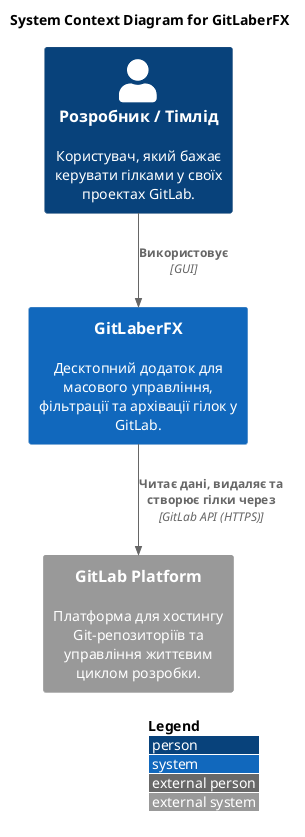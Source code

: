 @startuml
!include <C4/C4_Context>

LAYOUT_WITH_LEGEND()

title System Context Diagram for GitLaberFX

Person(user, "Розробник / Тімлід", "Користувач, який бажає керувати гілками у своїх проектах GitLab.")
System_Ext(gitlab, "GitLab Platform", "Платформа для хостингу Git-репозиторіїв та управління життєвим циклом розробки.")

System(gitlaberfx, "GitLaberFX", "Десктопний додаток для масового управління, фільтрації та архівації гілок у GitLab.")

Rel(user, gitlaberfx, "Використовує", "GUI")
Rel(gitlaberfx, gitlab, "Читає дані, видаляє та створює гілки через", "GitLab API (HTTPS)")

@enduml